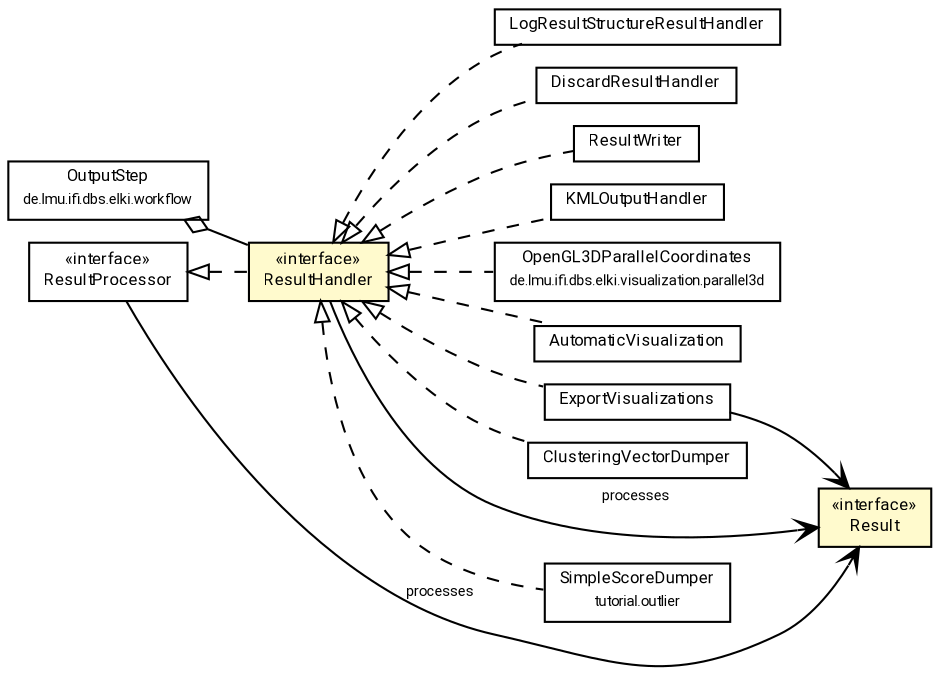 #!/usr/local/bin/dot
#
# Class diagram 
# Generated by UMLGraph version R5_7_2-60-g0e99a6 (http://www.spinellis.gr/umlgraph/)
#

digraph G {
	graph [fontnames="svg"]
	edge [fontname="Roboto",fontsize=7,labelfontname="Roboto",labelfontsize=7,color="black"];
	node [fontname="Roboto",fontcolor="black",fontsize=8,shape=plaintext,margin=0,width=0,height=0];
	nodesep=0.15;
	ranksep=0.25;
	rankdir=LR;
	// de.lmu.ifi.dbs.elki.workflow.OutputStep
	c8935749 [label=<<table title="de.lmu.ifi.dbs.elki.workflow.OutputStep" border="0" cellborder="1" cellspacing="0" cellpadding="2" href="../workflow/OutputStep.html" target="_parent">
		<tr><td><table border="0" cellspacing="0" cellpadding="1">
		<tr><td align="center" balign="center"> <font face="Roboto">OutputStep</font> </td></tr>
		<tr><td align="center" balign="center"> <font face="Roboto" point-size="7.0">de.lmu.ifi.dbs.elki.workflow</font> </td></tr>
		</table></td></tr>
		</table>>, URL="../workflow/OutputStep.html"];
	// de.lmu.ifi.dbs.elki.result.LogResultStructureResultHandler
	c8935778 [label=<<table title="de.lmu.ifi.dbs.elki.result.LogResultStructureResultHandler" border="0" cellborder="1" cellspacing="0" cellpadding="2" href="LogResultStructureResultHandler.html" target="_parent">
		<tr><td><table border="0" cellspacing="0" cellpadding="1">
		<tr><td align="center" balign="center"> <font face="Roboto">LogResultStructureResultHandler</font> </td></tr>
		</table></td></tr>
		</table>>, URL="LogResultStructureResultHandler.html"];
	// de.lmu.ifi.dbs.elki.result.DiscardResultHandler
	c8935779 [label=<<table title="de.lmu.ifi.dbs.elki.result.DiscardResultHandler" border="0" cellborder="1" cellspacing="0" cellpadding="2" href="DiscardResultHandler.html" target="_parent">
		<tr><td><table border="0" cellspacing="0" cellpadding="1">
		<tr><td align="center" balign="center"> <font face="Roboto">DiscardResultHandler</font> </td></tr>
		</table></td></tr>
		</table>>, URL="DiscardResultHandler.html"];
	// de.lmu.ifi.dbs.elki.result.ResultWriter
	c8935780 [label=<<table title="de.lmu.ifi.dbs.elki.result.ResultWriter" border="0" cellborder="1" cellspacing="0" cellpadding="2" href="ResultWriter.html" target="_parent">
		<tr><td><table border="0" cellspacing="0" cellpadding="1">
		<tr><td align="center" balign="center"> <font face="Roboto">ResultWriter</font> </td></tr>
		</table></td></tr>
		</table>>, URL="ResultWriter.html"];
	// de.lmu.ifi.dbs.elki.result.KMLOutputHandler
	c8935785 [label=<<table title="de.lmu.ifi.dbs.elki.result.KMLOutputHandler" border="0" cellborder="1" cellspacing="0" cellpadding="2" href="KMLOutputHandler.html" target="_parent">
		<tr><td><table border="0" cellspacing="0" cellpadding="1">
		<tr><td align="center" balign="center"> <font face="Roboto">KMLOutputHandler</font> </td></tr>
		</table></td></tr>
		</table>>, URL="KMLOutputHandler.html"];
	// de.lmu.ifi.dbs.elki.visualization.parallel3d.OpenGL3DParallelCoordinates<O extends de.lmu.ifi.dbs.elki.data.NumberVector>
	c8935914 [label=<<table title="de.lmu.ifi.dbs.elki.visualization.parallel3d.OpenGL3DParallelCoordinates" border="0" cellborder="1" cellspacing="0" cellpadding="2" href="../visualization/parallel3d/OpenGL3DParallelCoordinates.html" target="_parent">
		<tr><td><table border="0" cellspacing="0" cellpadding="1">
		<tr><td align="center" balign="center"> <font face="Roboto">OpenGL3DParallelCoordinates</font> </td></tr>
		<tr><td align="center" balign="center"> <font face="Roboto" point-size="7.0">de.lmu.ifi.dbs.elki.visualization.parallel3d</font> </td></tr>
		</table></td></tr>
		</table>>, URL="../visualization/parallel3d/OpenGL3DParallelCoordinates.html"];
	// de.lmu.ifi.dbs.elki.result.AutomaticVisualization
	c8935944 [label=<<table title="de.lmu.ifi.dbs.elki.result.AutomaticVisualization" border="0" cellborder="1" cellspacing="0" cellpadding="2" href="AutomaticVisualization.html" target="_parent">
		<tr><td><table border="0" cellspacing="0" cellpadding="1">
		<tr><td align="center" balign="center"> <font face="Roboto">AutomaticVisualization</font> </td></tr>
		</table></td></tr>
		</table>>, URL="AutomaticVisualization.html"];
	// de.lmu.ifi.dbs.elki.result.ExportVisualizations
	c8935946 [label=<<table title="de.lmu.ifi.dbs.elki.result.ExportVisualizations" border="0" cellborder="1" cellspacing="0" cellpadding="2" href="ExportVisualizations.html" target="_parent">
		<tr><td><table border="0" cellspacing="0" cellpadding="1">
		<tr><td align="center" balign="center"> <font face="Roboto">ExportVisualizations</font> </td></tr>
		</table></td></tr>
		</table>>, URL="ExportVisualizations.html"];
	// de.lmu.ifi.dbs.elki.result.ClusteringVectorDumper
	c8936260 [label=<<table title="de.lmu.ifi.dbs.elki.result.ClusteringVectorDumper" border="0" cellborder="1" cellspacing="0" cellpadding="2" href="ClusteringVectorDumper.html" target="_parent">
		<tr><td><table border="0" cellspacing="0" cellpadding="1">
		<tr><td align="center" balign="center"> <font face="Roboto">ClusteringVectorDumper</font> </td></tr>
		</table></td></tr>
		</table>>, URL="ClusteringVectorDumper.html"];
	// de.lmu.ifi.dbs.elki.result.ResultHandler
	c8936780 [label=<<table title="de.lmu.ifi.dbs.elki.result.ResultHandler" border="0" cellborder="1" cellspacing="0" cellpadding="2" bgcolor="lemonChiffon" href="ResultHandler.html" target="_parent">
		<tr><td><table border="0" cellspacing="0" cellpadding="1">
		<tr><td align="center" balign="center"> &#171;interface&#187; </td></tr>
		<tr><td align="center" balign="center"> <font face="Roboto">ResultHandler</font> </td></tr>
		</table></td></tr>
		</table>>, URL="ResultHandler.html"];
	// de.lmu.ifi.dbs.elki.result.ResultProcessor
	c8936843 [label=<<table title="de.lmu.ifi.dbs.elki.result.ResultProcessor" border="0" cellborder="1" cellspacing="0" cellpadding="2" href="ResultProcessor.html" target="_parent">
		<tr><td><table border="0" cellspacing="0" cellpadding="1">
		<tr><td align="center" balign="center"> &#171;interface&#187; </td></tr>
		<tr><td align="center" balign="center"> <font face="Roboto">ResultProcessor</font> </td></tr>
		</table></td></tr>
		</table>>, URL="ResultProcessor.html"];
	// de.lmu.ifi.dbs.elki.result.Result
	c8936844 [label=<<table title="de.lmu.ifi.dbs.elki.result.Result" border="0" cellborder="1" cellspacing="0" cellpadding="2" bgcolor="LemonChiffon" href="Result.html" target="_parent">
		<tr><td><table border="0" cellspacing="0" cellpadding="1">
		<tr><td align="center" balign="center"> &#171;interface&#187; </td></tr>
		<tr><td align="center" balign="center"> <font face="Roboto">Result</font> </td></tr>
		</table></td></tr>
		</table>>, URL="Result.html"];
	// tutorial.outlier.SimpleScoreDumper
	c8938871 [label=<<table title="tutorial.outlier.SimpleScoreDumper" border="0" cellborder="1" cellspacing="0" cellpadding="2" href="../../../../../../tutorial/outlier/SimpleScoreDumper.html" target="_parent">
		<tr><td><table border="0" cellspacing="0" cellpadding="1">
		<tr><td align="center" balign="center"> <font face="Roboto">SimpleScoreDumper</font> </td></tr>
		<tr><td align="center" balign="center"> <font face="Roboto" point-size="7.0">tutorial.outlier</font> </td></tr>
		</table></td></tr>
		</table>>, URL="../../../../../../tutorial/outlier/SimpleScoreDumper.html"];
	// de.lmu.ifi.dbs.elki.workflow.OutputStep has de.lmu.ifi.dbs.elki.result.ResultHandler
	c8935749 -> c8936780 [arrowhead=none,arrowtail=ediamond,dir=back,weight=4];
	// de.lmu.ifi.dbs.elki.result.LogResultStructureResultHandler implements de.lmu.ifi.dbs.elki.result.ResultHandler
	c8936780 -> c8935778 [arrowtail=empty,style=dashed,dir=back,weight=9];
	// de.lmu.ifi.dbs.elki.result.DiscardResultHandler implements de.lmu.ifi.dbs.elki.result.ResultHandler
	c8936780 -> c8935779 [arrowtail=empty,style=dashed,dir=back,weight=9];
	// de.lmu.ifi.dbs.elki.result.ResultWriter implements de.lmu.ifi.dbs.elki.result.ResultHandler
	c8936780 -> c8935780 [arrowtail=empty,style=dashed,dir=back,weight=9];
	// de.lmu.ifi.dbs.elki.result.KMLOutputHandler implements de.lmu.ifi.dbs.elki.result.ResultHandler
	c8936780 -> c8935785 [arrowtail=empty,style=dashed,dir=back,weight=9];
	// de.lmu.ifi.dbs.elki.visualization.parallel3d.OpenGL3DParallelCoordinates<O extends de.lmu.ifi.dbs.elki.data.NumberVector> implements de.lmu.ifi.dbs.elki.result.ResultHandler
	c8936780 -> c8935914 [arrowtail=empty,style=dashed,dir=back,weight=9];
	// de.lmu.ifi.dbs.elki.result.AutomaticVisualization implements de.lmu.ifi.dbs.elki.result.ResultHandler
	c8936780 -> c8935944 [arrowtail=empty,style=dashed,dir=back,weight=9];
	// de.lmu.ifi.dbs.elki.result.ExportVisualizations implements de.lmu.ifi.dbs.elki.result.ResultHandler
	c8936780 -> c8935946 [arrowtail=empty,style=dashed,dir=back,weight=9];
	// de.lmu.ifi.dbs.elki.result.ClusteringVectorDumper implements de.lmu.ifi.dbs.elki.result.ResultHandler
	c8936780 -> c8936260 [arrowtail=empty,style=dashed,dir=back,weight=9];
	// de.lmu.ifi.dbs.elki.result.ResultHandler implements de.lmu.ifi.dbs.elki.result.ResultProcessor
	c8936843 -> c8936780 [arrowtail=empty,style=dashed,dir=back,weight=9];
	// de.lmu.ifi.dbs.elki.result.ResultHandler navassoc de.lmu.ifi.dbs.elki.result.Result
	c8936780 -> c8936844 [arrowhead=open,weight=1,label="processes"];
	// de.lmu.ifi.dbs.elki.result.ResultProcessor navassoc de.lmu.ifi.dbs.elki.result.Result
	c8936843 -> c8936844 [arrowhead=open,weight=1,label="processes"];
	// tutorial.outlier.SimpleScoreDumper implements de.lmu.ifi.dbs.elki.result.ResultHandler
	c8936780 -> c8938871 [arrowtail=empty,style=dashed,dir=back,weight=9];
	// de.lmu.ifi.dbs.elki.result.ExportVisualizations navassoc de.lmu.ifi.dbs.elki.result.Result
	c8935946 -> c8936844 [arrowhead=open,weight=1];
}

